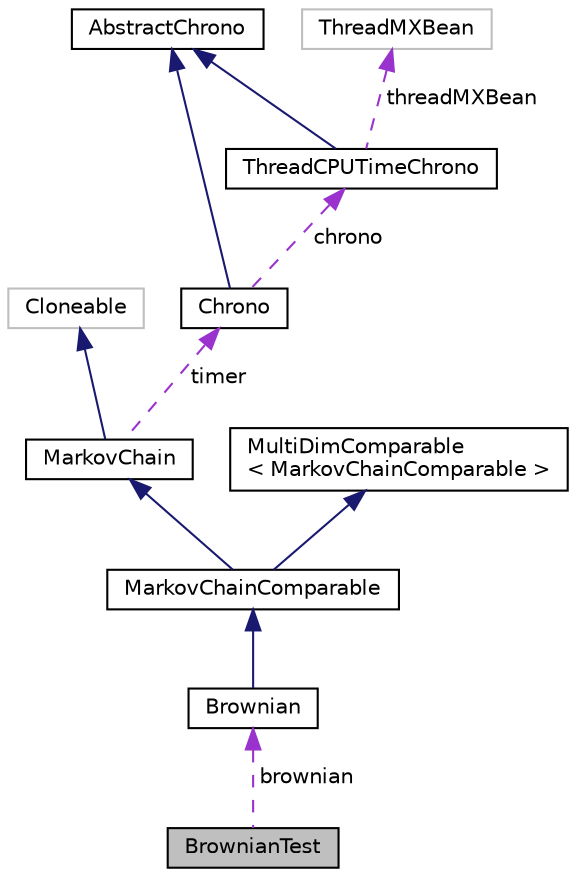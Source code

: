 digraph "BrownianTest"
{
 // INTERACTIVE_SVG=YES
  bgcolor="transparent";
  edge [fontname="Helvetica",fontsize="10",labelfontname="Helvetica",labelfontsize="10"];
  node [fontname="Helvetica",fontsize="10",shape=record];
  Node1 [label="BrownianTest",height=0.2,width=0.4,color="black", fillcolor="grey75", style="filled", fontcolor="black"];
  Node2 -> Node1 [dir="back",color="darkorchid3",fontsize="10",style="dashed",label=" brownian" ,fontname="Helvetica"];
  Node2 [label="Brownian",height=0.2,width=0.4,color="black",URL="$da/d99/classmarkovchainrqmc_1_1Brownian.html"];
  Node3 -> Node2 [dir="back",color="midnightblue",fontsize="10",style="solid",fontname="Helvetica"];
  Node3 [label="MarkovChainComparable",height=0.2,width=0.4,color="black",URL="$d0/d49/classumontreal_1_1ssj_1_1markovchainrqmc_1_1MarkovChainComparable.html",tooltip="A subclass of MarkovChain for which there is a total ordering between the states, induced by the impl..."];
  Node4 -> Node3 [dir="back",color="midnightblue",fontsize="10",style="solid",fontname="Helvetica"];
  Node4 [label="MarkovChain",height=0.2,width=0.4,color="black",URL="$d1/df2/classumontreal_1_1ssj_1_1markovchainrqmc_1_1MarkovChain.html",tooltip="This class defines a generic Markov chain and provides basic tools to simulate it for a given number ..."];
  Node5 -> Node4 [dir="back",color="midnightblue",fontsize="10",style="solid",fontname="Helvetica"];
  Node5 [label="Cloneable",height=0.2,width=0.4,color="grey75"];
  Node6 -> Node4 [dir="back",color="darkorchid3",fontsize="10",style="dashed",label=" timer" ,fontname="Helvetica"];
  Node6 [label="Chrono",height=0.2,width=0.4,color="black",URL="$d7/d9f/classumontreal_1_1ssj_1_1util_1_1Chrono.html",tooltip="The Chrono class extends the umontreal.ssj.util.AbstractChrono class and computes the CPU time for th..."];
  Node7 -> Node6 [dir="back",color="midnightblue",fontsize="10",style="solid",fontname="Helvetica"];
  Node7 [label="AbstractChrono",height=0.2,width=0.4,color="black",URL="$da/d4c/classumontreal_1_1ssj_1_1util_1_1AbstractChrono.html",tooltip="AbstractChrono is a class that acts as an interface to the system clock and calculates the CPU or sys..."];
  Node8 -> Node6 [dir="back",color="darkorchid3",fontsize="10",style="dashed",label=" chrono" ,fontname="Helvetica"];
  Node8 [label="ThreadCPUTimeChrono",height=0.2,width=0.4,color="black",URL="$d1/d71/classumontreal_1_1ssj_1_1util_1_1ThreadCPUTimeChrono.html",tooltip="Extends the AbstractChrono class to compute the CPU time for a single thread. "];
  Node7 -> Node8 [dir="back",color="midnightblue",fontsize="10",style="solid",fontname="Helvetica"];
  Node9 -> Node8 [dir="back",color="darkorchid3",fontsize="10",style="dashed",label=" threadMXBean" ,fontname="Helvetica"];
  Node9 [label="ThreadMXBean",height=0.2,width=0.4,color="grey75"];
  Node10 -> Node3 [dir="back",color="midnightblue",fontsize="10",style="solid",fontname="Helvetica"];
  Node10 [label="MultiDimComparable\l\< MarkovChainComparable \>",height=0.2,width=0.4,color="black",URL="$d6/de9/interfaceumontreal_1_1ssj_1_1util_1_1sort_1_1MultiDimComparable.html",tooltip="This interface is an extension (or variant) of the Comparable interface in Java. "];
}
